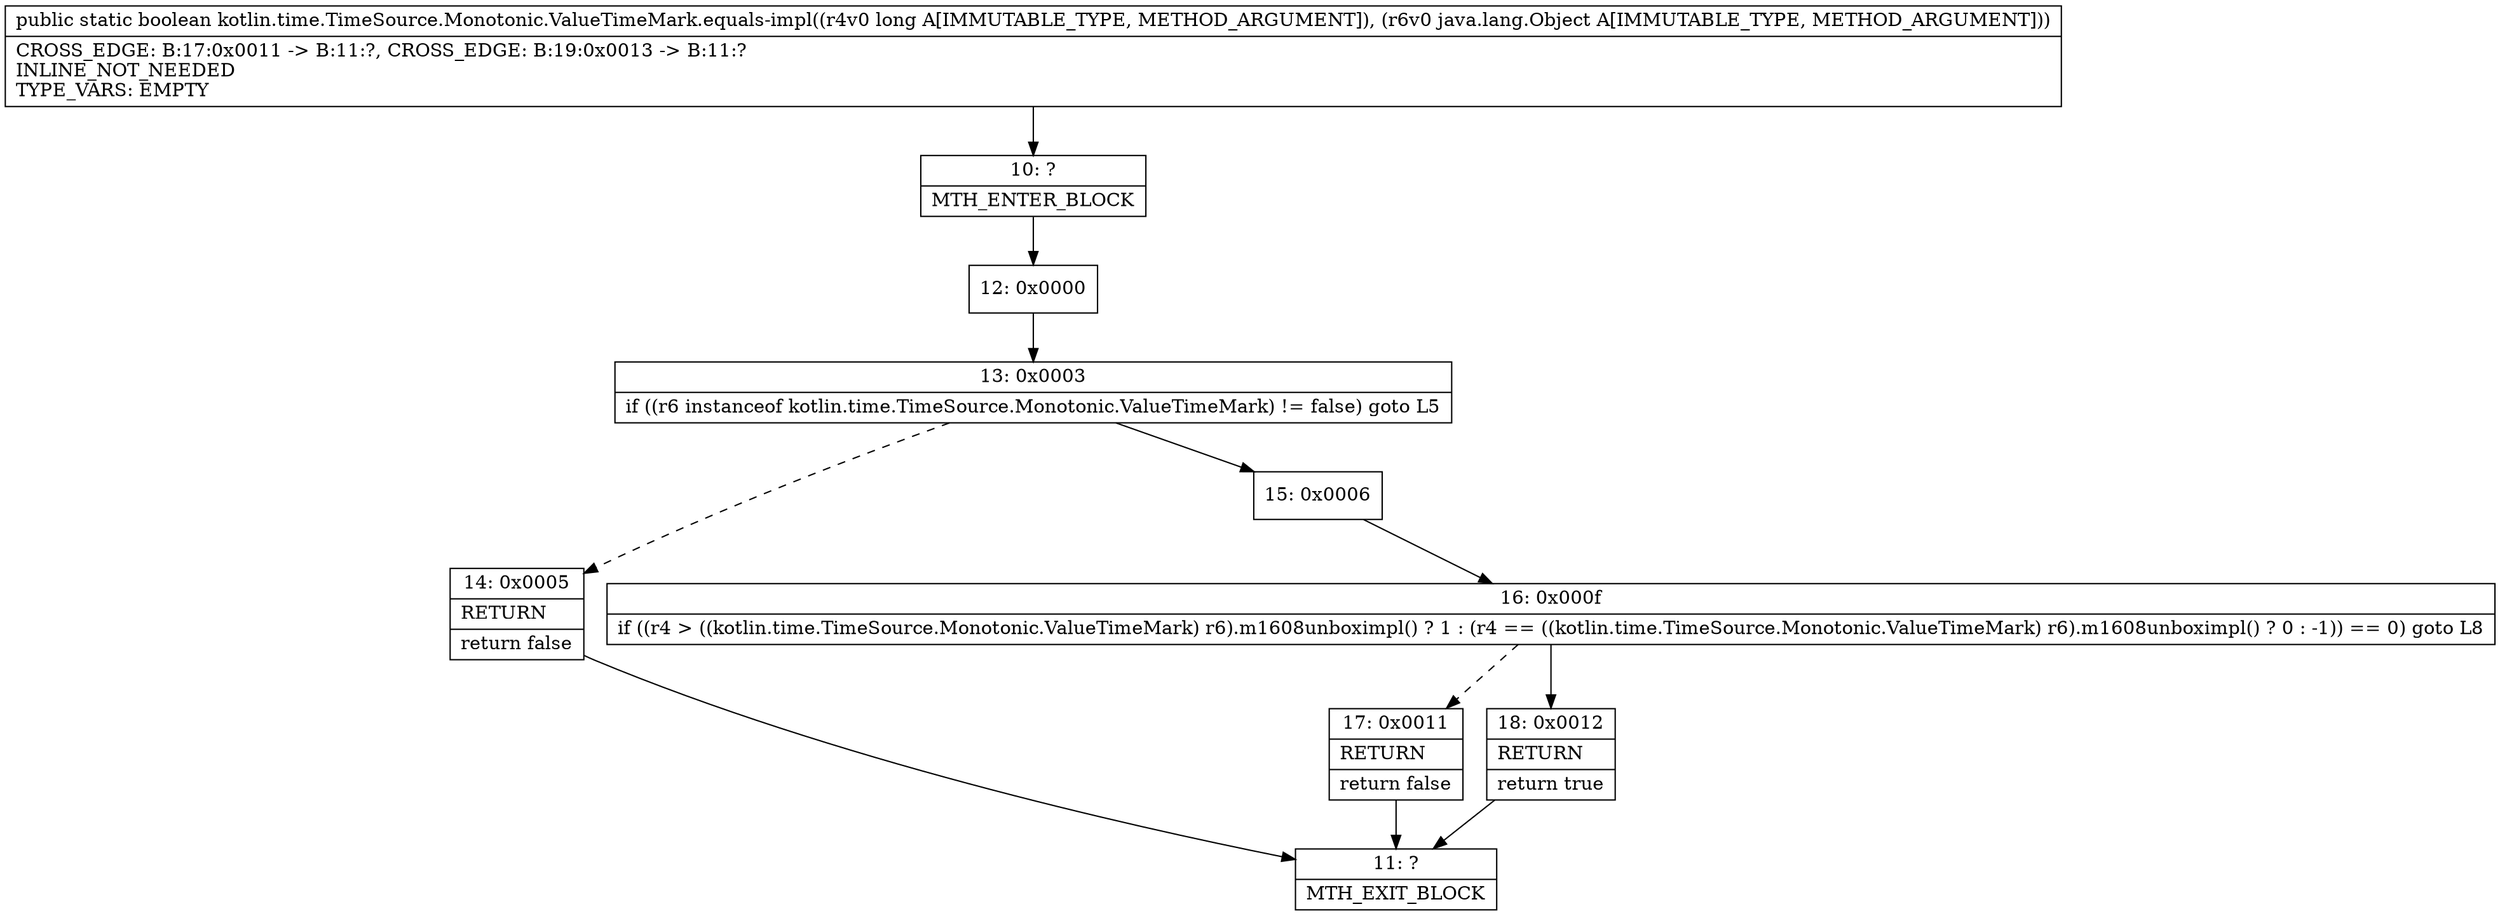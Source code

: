 digraph "CFG forkotlin.time.TimeSource.Monotonic.ValueTimeMark.equals\-impl(JLjava\/lang\/Object;)Z" {
Node_10 [shape=record,label="{10\:\ ?|MTH_ENTER_BLOCK\l}"];
Node_12 [shape=record,label="{12\:\ 0x0000}"];
Node_13 [shape=record,label="{13\:\ 0x0003|if ((r6 instanceof kotlin.time.TimeSource.Monotonic.ValueTimeMark) != false) goto L5\l}"];
Node_14 [shape=record,label="{14\:\ 0x0005|RETURN\l|return false\l}"];
Node_11 [shape=record,label="{11\:\ ?|MTH_EXIT_BLOCK\l}"];
Node_15 [shape=record,label="{15\:\ 0x0006}"];
Node_16 [shape=record,label="{16\:\ 0x000f|if ((r4 \> ((kotlin.time.TimeSource.Monotonic.ValueTimeMark) r6).m1608unboximpl() ? 1 : (r4 == ((kotlin.time.TimeSource.Monotonic.ValueTimeMark) r6).m1608unboximpl() ? 0 : \-1)) == 0) goto L8\l}"];
Node_17 [shape=record,label="{17\:\ 0x0011|RETURN\l|return false\l}"];
Node_18 [shape=record,label="{18\:\ 0x0012|RETURN\l|return true\l}"];
MethodNode[shape=record,label="{public static boolean kotlin.time.TimeSource.Monotonic.ValueTimeMark.equals\-impl((r4v0 long A[IMMUTABLE_TYPE, METHOD_ARGUMENT]), (r6v0 java.lang.Object A[IMMUTABLE_TYPE, METHOD_ARGUMENT]))  | CROSS_EDGE: B:17:0x0011 \-\> B:11:?, CROSS_EDGE: B:19:0x0013 \-\> B:11:?\lINLINE_NOT_NEEDED\lTYPE_VARS: EMPTY\l}"];
MethodNode -> Node_10;Node_10 -> Node_12;
Node_12 -> Node_13;
Node_13 -> Node_14[style=dashed];
Node_13 -> Node_15;
Node_14 -> Node_11;
Node_15 -> Node_16;
Node_16 -> Node_17[style=dashed];
Node_16 -> Node_18;
Node_17 -> Node_11;
Node_18 -> Node_11;
}


